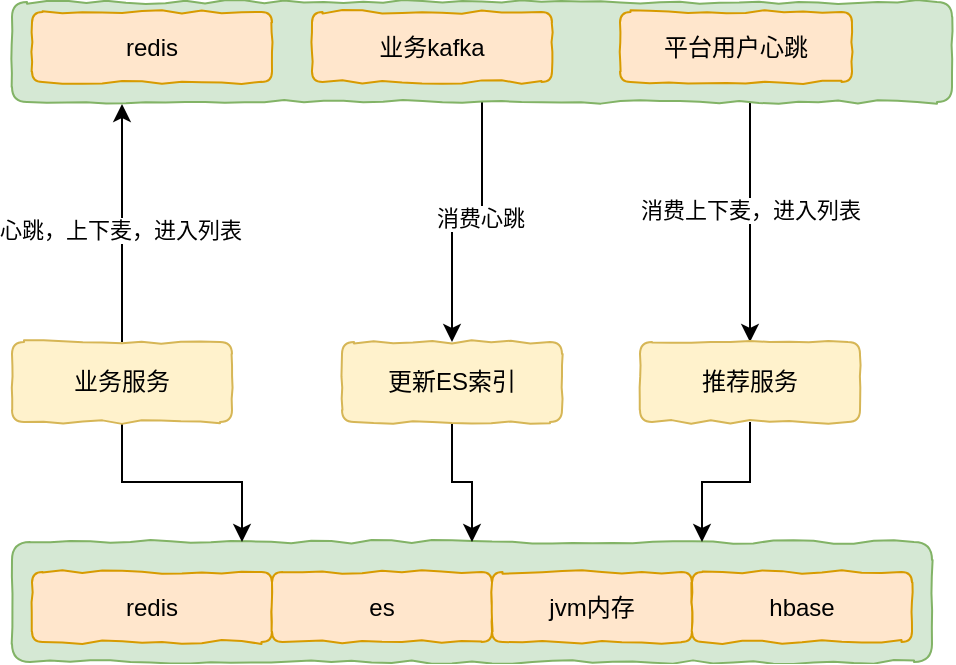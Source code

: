 <mxfile version="13.10.4" type="github">
  <diagram id="AUU8yqSeqHQyX3ru-vRn" name="Page-1">
    <mxGraphModel dx="946" dy="591" grid="1" gridSize="10" guides="1" tooltips="1" connect="1" arrows="1" fold="1" page="1" pageScale="1" pageWidth="827" pageHeight="1169" math="0" shadow="0">
      <root>
        <mxCell id="0" />
        <mxCell id="1" parent="0" />
        <mxCell id="DqiCOa37YYN-CVxIYkIi-40" value="" style="rounded=1;whiteSpace=wrap;html=1;comic=1;sketch=0;fillColor=#d5e8d4;strokeColor=#82b366;" vertex="1" parent="1">
          <mxGeometry x="110" y="350" width="460" height="60" as="geometry" />
        </mxCell>
        <mxCell id="DqiCOa37YYN-CVxIYkIi-25" style="edgeStyle=orthogonalEdgeStyle;rounded=0;orthogonalLoop=1;jettySize=auto;html=1;" edge="1" parent="1" source="DqiCOa37YYN-CVxIYkIi-23">
          <mxGeometry relative="1" as="geometry">
            <mxPoint x="165" y="131" as="targetPoint" />
          </mxGeometry>
        </mxCell>
        <mxCell id="DqiCOa37YYN-CVxIYkIi-26" value="心跳，上下麦，进入列表" style="edgeLabel;html=1;align=center;verticalAlign=middle;resizable=0;points=[];" vertex="1" connectable="0" parent="DqiCOa37YYN-CVxIYkIi-25">
          <mxGeometry x="-0.052" y="1" relative="1" as="geometry">
            <mxPoint as="offset" />
          </mxGeometry>
        </mxCell>
        <mxCell id="DqiCOa37YYN-CVxIYkIi-41" style="edgeStyle=orthogonalEdgeStyle;rounded=0;orthogonalLoop=1;jettySize=auto;html=1;entryX=0.25;entryY=0;entryDx=0;entryDy=0;" edge="1" parent="1" source="DqiCOa37YYN-CVxIYkIi-23" target="DqiCOa37YYN-CVxIYkIi-40">
          <mxGeometry relative="1" as="geometry" />
        </mxCell>
        <mxCell id="DqiCOa37YYN-CVxIYkIi-23" value="业务服务" style="rounded=1;whiteSpace=wrap;html=1;comic=1;sketch=0;fillColor=#fff2cc;strokeColor=#d6b656;" vertex="1" parent="1">
          <mxGeometry x="110" y="250" width="110" height="40" as="geometry" />
        </mxCell>
        <mxCell id="DqiCOa37YYN-CVxIYkIi-28" style="edgeStyle=orthogonalEdgeStyle;rounded=0;orthogonalLoop=1;jettySize=auto;html=1;entryX=0.5;entryY=0;entryDx=0;entryDy=0;" edge="1" parent="1" source="DqiCOa37YYN-CVxIYkIi-24" target="DqiCOa37YYN-CVxIYkIi-27">
          <mxGeometry relative="1" as="geometry" />
        </mxCell>
        <mxCell id="DqiCOa37YYN-CVxIYkIi-29" value="消费心跳" style="edgeLabel;html=1;align=center;verticalAlign=middle;resizable=0;points=[];" vertex="1" connectable="0" parent="DqiCOa37YYN-CVxIYkIi-28">
          <mxGeometry x="-0.1" y="-2" relative="1" as="geometry">
            <mxPoint as="offset" />
          </mxGeometry>
        </mxCell>
        <mxCell id="DqiCOa37YYN-CVxIYkIi-34" style="edgeStyle=orthogonalEdgeStyle;rounded=0;orthogonalLoop=1;jettySize=auto;html=1;entryX=0.5;entryY=0;entryDx=0;entryDy=0;" edge="1" parent="1" source="DqiCOa37YYN-CVxIYkIi-24" target="DqiCOa37YYN-CVxIYkIi-33">
          <mxGeometry relative="1" as="geometry">
            <Array as="points">
              <mxPoint x="479" y="170" />
              <mxPoint x="479" y="170" />
            </Array>
          </mxGeometry>
        </mxCell>
        <mxCell id="DqiCOa37YYN-CVxIYkIi-35" value="消费上下麦，进入列表" style="edgeLabel;html=1;align=center;verticalAlign=middle;resizable=0;points=[];" vertex="1" connectable="0" parent="DqiCOa37YYN-CVxIYkIi-34">
          <mxGeometry x="-0.1" relative="1" as="geometry">
            <mxPoint as="offset" />
          </mxGeometry>
        </mxCell>
        <mxCell id="DqiCOa37YYN-CVxIYkIi-24" value="" style="rounded=1;whiteSpace=wrap;html=1;comic=1;sketch=0;fillColor=#d5e8d4;strokeColor=#82b366;" vertex="1" parent="1">
          <mxGeometry x="110" y="80" width="470" height="50" as="geometry" />
        </mxCell>
        <mxCell id="DqiCOa37YYN-CVxIYkIi-42" style="edgeStyle=orthogonalEdgeStyle;rounded=0;orthogonalLoop=1;jettySize=auto;html=1;entryX=0.5;entryY=0;entryDx=0;entryDy=0;" edge="1" parent="1" source="DqiCOa37YYN-CVxIYkIi-27" target="DqiCOa37YYN-CVxIYkIi-40">
          <mxGeometry relative="1" as="geometry" />
        </mxCell>
        <mxCell id="DqiCOa37YYN-CVxIYkIi-27" value="更新ES索引" style="rounded=1;whiteSpace=wrap;html=1;comic=1;sketch=0;fillColor=#fff2cc;strokeColor=#d6b656;" vertex="1" parent="1">
          <mxGeometry x="275" y="250" width="110" height="40" as="geometry" />
        </mxCell>
        <mxCell id="DqiCOa37YYN-CVxIYkIi-30" value="redis" style="rounded=1;whiteSpace=wrap;html=1;comic=1;sketch=0;fillColor=#ffe6cc;strokeColor=#d79b00;" vertex="1" parent="1">
          <mxGeometry x="120" y="85" width="120" height="35" as="geometry" />
        </mxCell>
        <mxCell id="DqiCOa37YYN-CVxIYkIi-31" value="业务kafka" style="rounded=1;whiteSpace=wrap;html=1;comic=1;sketch=0;fillColor=#ffe6cc;strokeColor=#d79b00;" vertex="1" parent="1">
          <mxGeometry x="260" y="85" width="120" height="35" as="geometry" />
        </mxCell>
        <mxCell id="DqiCOa37YYN-CVxIYkIi-32" value="平台用户心跳" style="rounded=1;whiteSpace=wrap;html=1;comic=1;sketch=0;fillColor=#ffe6cc;strokeColor=#d79b00;" vertex="1" parent="1">
          <mxGeometry x="414" y="85" width="116" height="35" as="geometry" />
        </mxCell>
        <mxCell id="DqiCOa37YYN-CVxIYkIi-43" style="edgeStyle=orthogonalEdgeStyle;rounded=0;orthogonalLoop=1;jettySize=auto;html=1;entryX=0.75;entryY=0;entryDx=0;entryDy=0;" edge="1" parent="1" source="DqiCOa37YYN-CVxIYkIi-33" target="DqiCOa37YYN-CVxIYkIi-40">
          <mxGeometry relative="1" as="geometry" />
        </mxCell>
        <mxCell id="DqiCOa37YYN-CVxIYkIi-33" value="推荐服务" style="rounded=1;whiteSpace=wrap;html=1;comic=1;sketch=0;fillColor=#fff2cc;strokeColor=#d6b656;" vertex="1" parent="1">
          <mxGeometry x="424" y="250" width="110" height="40" as="geometry" />
        </mxCell>
        <mxCell id="DqiCOa37YYN-CVxIYkIi-36" value="redis" style="rounded=1;whiteSpace=wrap;html=1;comic=1;sketch=0;fillColor=#ffe6cc;strokeColor=#d79b00;" vertex="1" parent="1">
          <mxGeometry x="120" y="365" width="120" height="35" as="geometry" />
        </mxCell>
        <mxCell id="DqiCOa37YYN-CVxIYkIi-37" value="es" style="rounded=1;whiteSpace=wrap;html=1;comic=1;sketch=0;fillColor=#ffe6cc;strokeColor=#d79b00;" vertex="1" parent="1">
          <mxGeometry x="240" y="365" width="110" height="35" as="geometry" />
        </mxCell>
        <mxCell id="DqiCOa37YYN-CVxIYkIi-38" value="jvm内存" style="rounded=1;whiteSpace=wrap;html=1;comic=1;sketch=0;fillColor=#ffe6cc;strokeColor=#d79b00;" vertex="1" parent="1">
          <mxGeometry x="350" y="365" width="100" height="35" as="geometry" />
        </mxCell>
        <mxCell id="DqiCOa37YYN-CVxIYkIi-39" value="hbase" style="rounded=1;whiteSpace=wrap;html=1;comic=1;sketch=0;fillColor=#ffe6cc;strokeColor=#d79b00;" vertex="1" parent="1">
          <mxGeometry x="450" y="365" width="110" height="35" as="geometry" />
        </mxCell>
      </root>
    </mxGraphModel>
  </diagram>
</mxfile>
